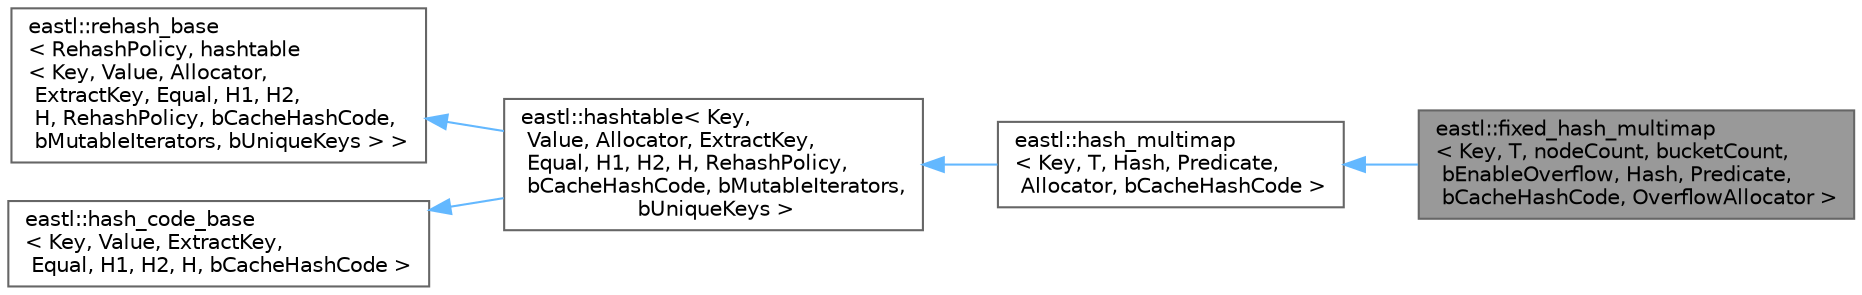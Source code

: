 digraph "eastl::fixed_hash_multimap&lt; Key, T, nodeCount, bucketCount, bEnableOverflow, Hash, Predicate, bCacheHashCode, OverflowAllocator &gt;"
{
 // LATEX_PDF_SIZE
  bgcolor="transparent";
  edge [fontname=Helvetica,fontsize=10,labelfontname=Helvetica,labelfontsize=10];
  node [fontname=Helvetica,fontsize=10,shape=box,height=0.2,width=0.4];
  rankdir="LR";
  Node1 [id="Node000001",label="eastl::fixed_hash_multimap\l\< Key, T, nodeCount, bucketCount,\l bEnableOverflow, Hash, Predicate,\l bCacheHashCode, OverflowAllocator \>",height=0.2,width=0.4,color="gray40", fillcolor="grey60", style="filled", fontcolor="black",tooltip=" "];
  Node2 -> Node1 [id="edge5_Node000001_Node000002",dir="back",color="steelblue1",style="solid",tooltip=" "];
  Node2 [id="Node000002",label="eastl::hash_multimap\l\< Key, T, Hash, Predicate,\l Allocator, bCacheHashCode \>",height=0.2,width=0.4,color="gray40", fillcolor="white", style="filled",URL="$classeastl_1_1hash__multimap.html",tooltip=" "];
  Node3 -> Node2 [id="edge6_Node000002_Node000003",dir="back",color="steelblue1",style="solid",tooltip=" "];
  Node3 [id="Node000003",label="eastl::hashtable\< Key,\l Value, Allocator, ExtractKey,\l Equal, H1, H2, H, RehashPolicy,\l bCacheHashCode, bMutableIterators,\l bUniqueKeys \>",height=0.2,width=0.4,color="gray40", fillcolor="white", style="filled",URL="$classeastl_1_1hashtable.html",tooltip=" "];
  Node4 -> Node3 [id="edge7_Node000003_Node000004",dir="back",color="steelblue1",style="solid",tooltip=" "];
  Node4 [id="Node000004",label="eastl::rehash_base\l\< RehashPolicy, hashtable\l\< Key, Value, Allocator,\l ExtractKey, Equal, H1, H2,\l H, RehashPolicy, bCacheHashCode,\l bMutableIterators, bUniqueKeys \> \>",height=0.2,width=0.4,color="gray40", fillcolor="white", style="filled",URL="$structeastl_1_1rehash__base.html",tooltip=" "];
  Node5 -> Node3 [id="edge8_Node000003_Node000005",dir="back",color="steelblue1",style="solid",tooltip=" "];
  Node5 [id="Node000005",label="eastl::hash_code_base\l\< Key, Value, ExtractKey,\l Equal, H1, H2, H, bCacheHashCode \>",height=0.2,width=0.4,color="gray40", fillcolor="white", style="filled",URL="$structeastl_1_1hash__code__base.html",tooltip=" "];
}
